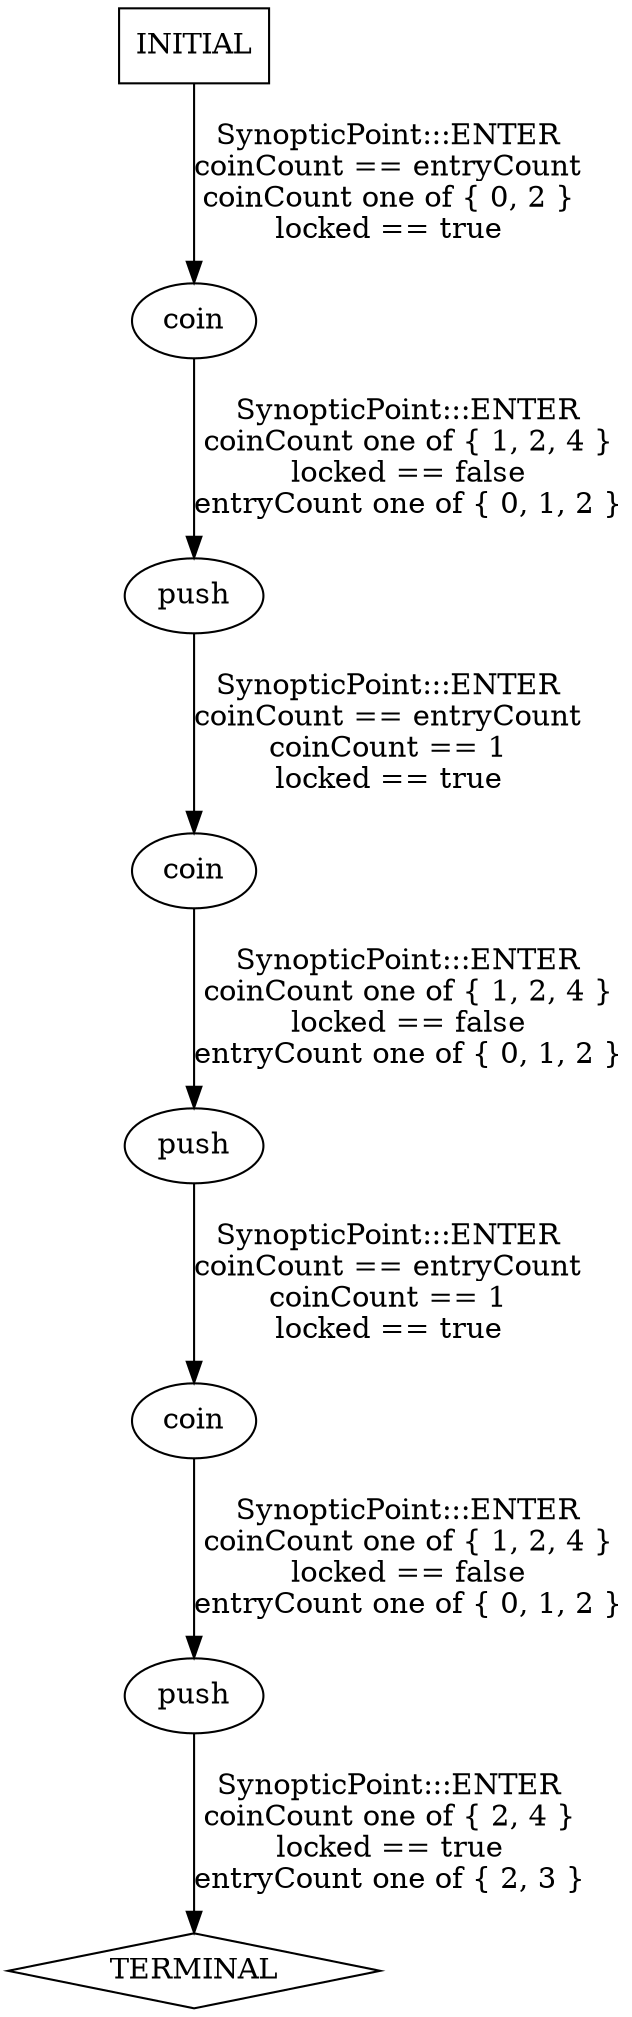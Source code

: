 digraph G {
  0 [label="coin"];
  1 [label="coin"];
  2 [label="coin"];
  3 [label="push"];
  4 [label="push"];
  5 [label="push"];
  6 [label="TERMINAL",shape=diamond];
  7 [label="INITIAL",shape=box];
0->3 [label="SynopticPoint:::ENTER\ncoinCount one of { 1, 2, 4 }\nlocked == false\nentryCount one of { 0, 1, 2 }\n"];
1->4 [label="SynopticPoint:::ENTER\ncoinCount one of { 1, 2, 4 }\nlocked == false\nentryCount one of { 0, 1, 2 }\n"];
2->5 [label="SynopticPoint:::ENTER\ncoinCount one of { 1, 2, 4 }\nlocked == false\nentryCount one of { 0, 1, 2 }\n"];
3->1 [label="SynopticPoint:::ENTER\ncoinCount == entryCount\ncoinCount == 1\nlocked == true\n"];
4->2 [label="SynopticPoint:::ENTER\ncoinCount == entryCount\ncoinCount == 1\nlocked == true\n"];
5->6 [label="SynopticPoint:::ENTER\ncoinCount one of { 2, 4 }\nlocked == true\nentryCount one of { 2, 3 }\n"];
7->0 [label="SynopticPoint:::ENTER\ncoinCount == entryCount\ncoinCount one of { 0, 2 }\nlocked == true\n"];
}
